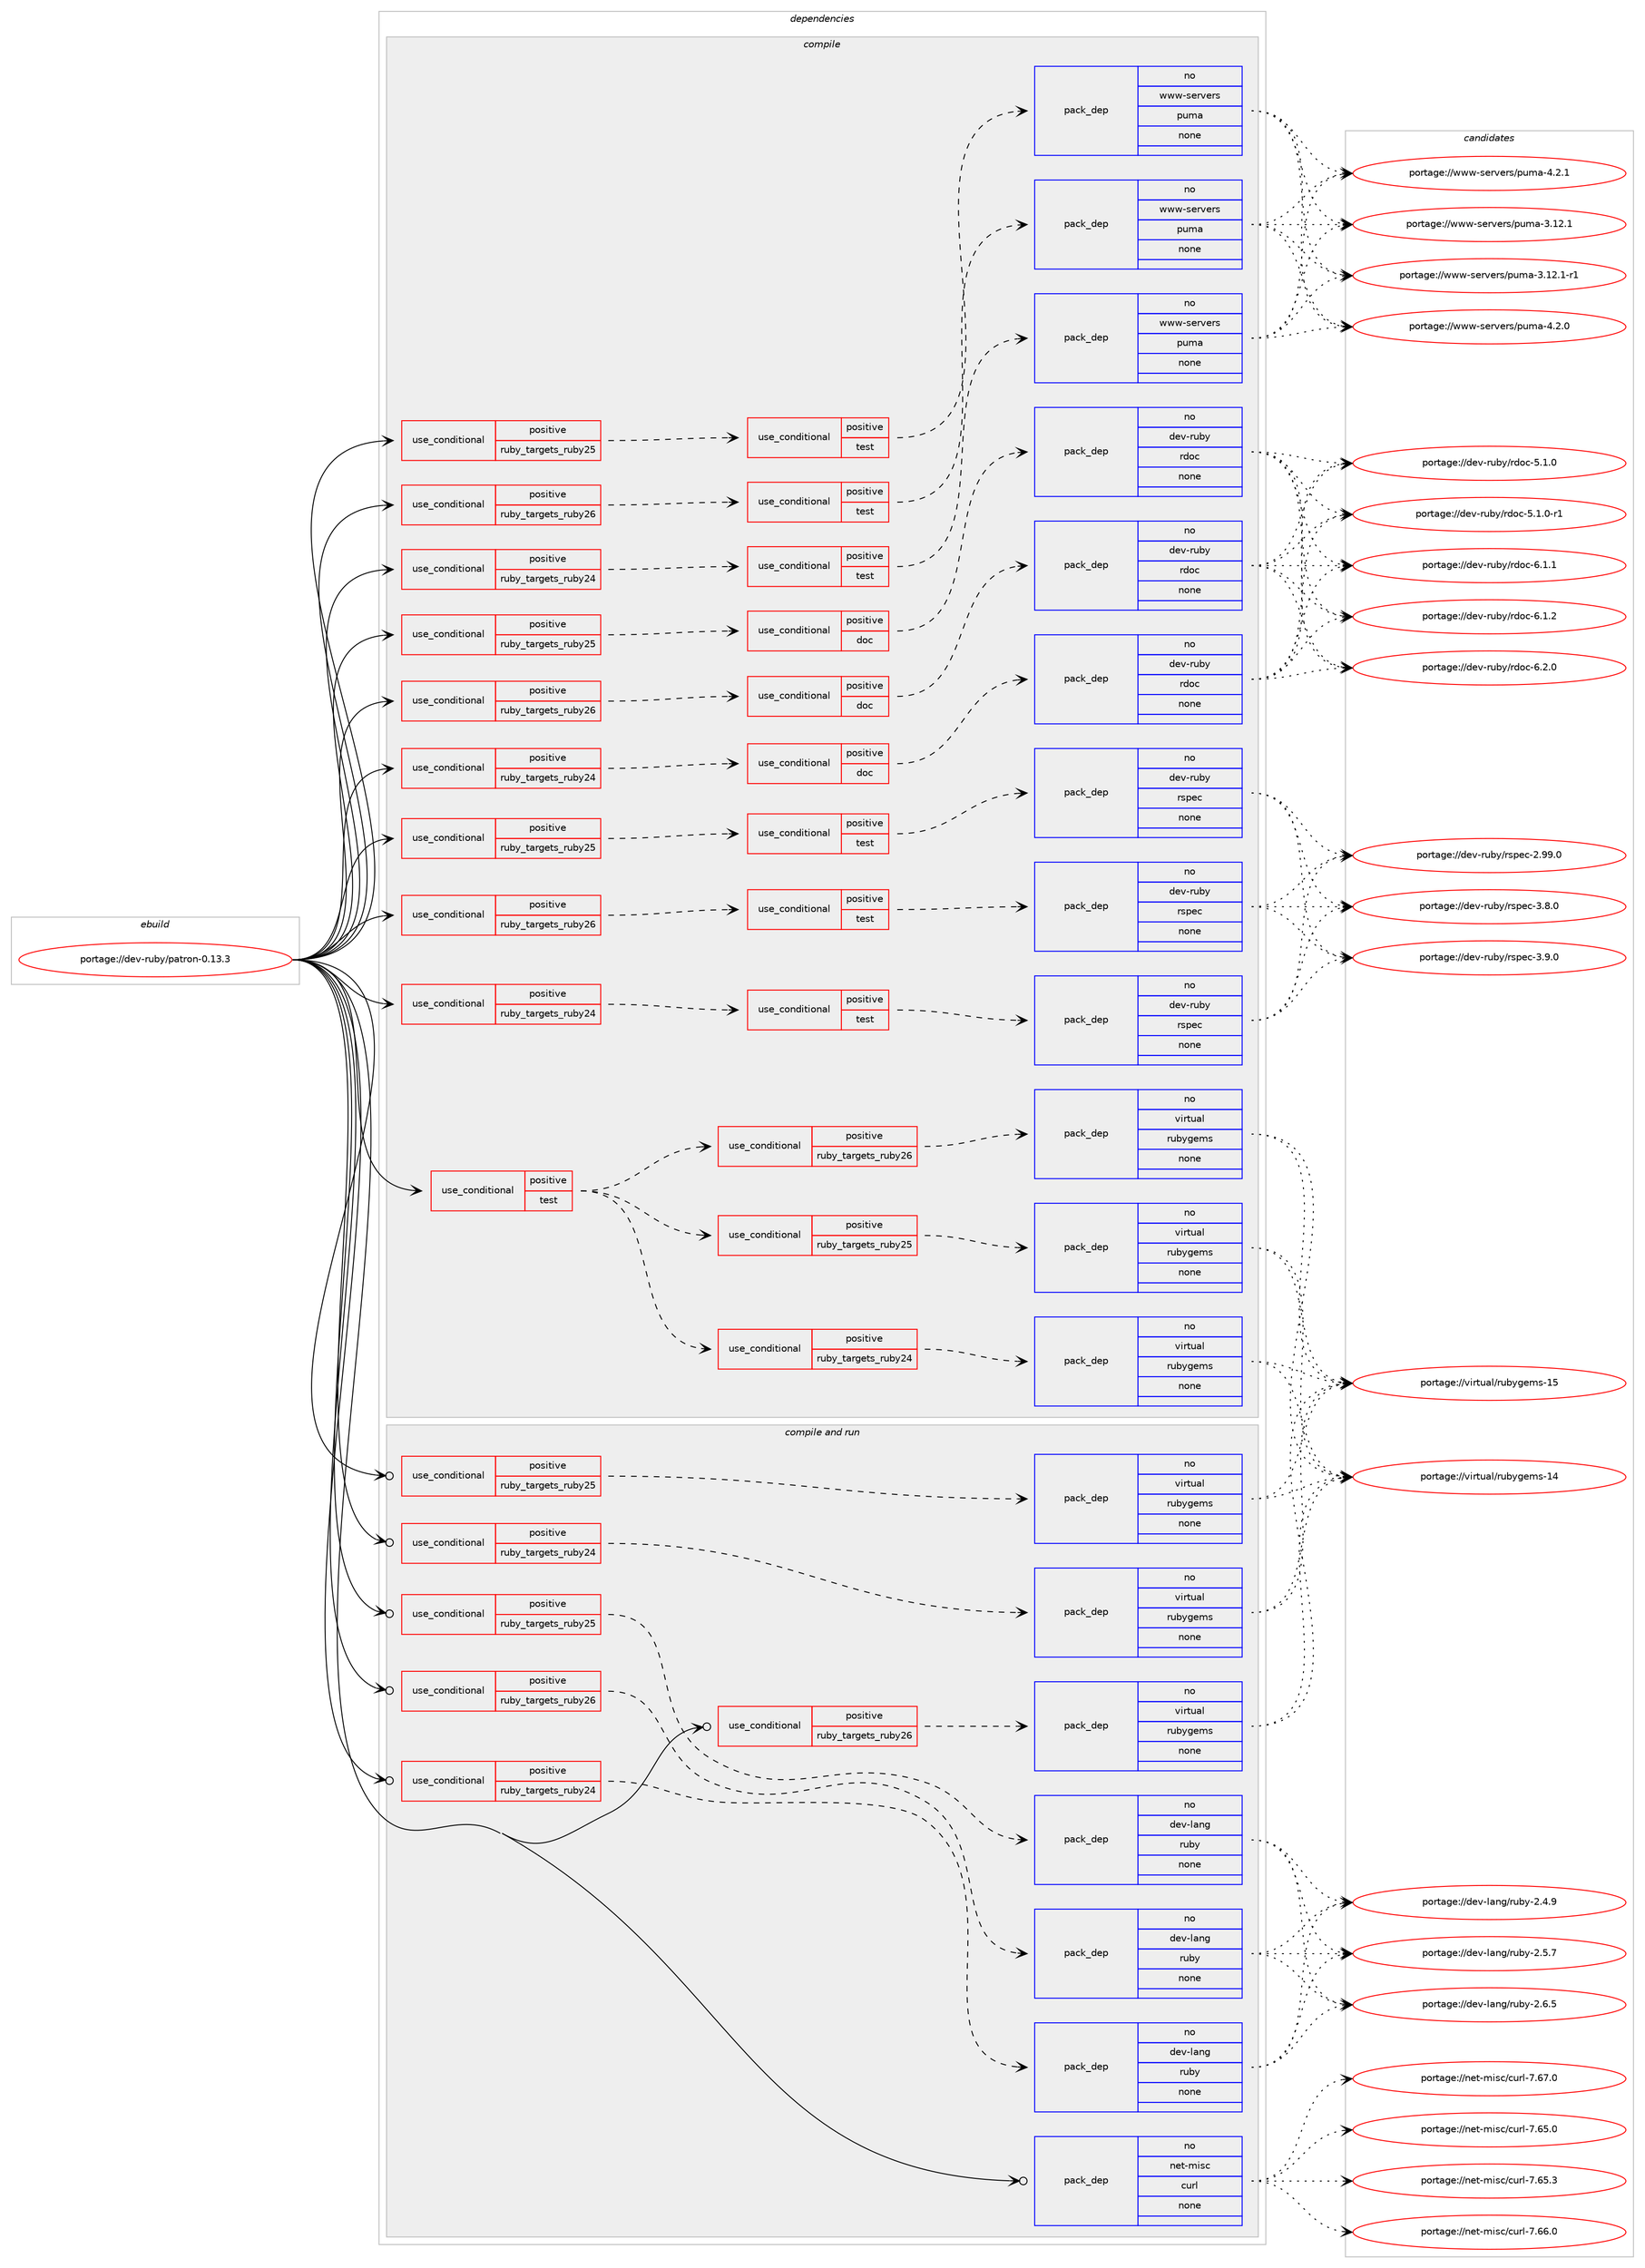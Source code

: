 digraph prolog {

# *************
# Graph options
# *************

newrank=true;
concentrate=true;
compound=true;
graph [rankdir=LR,fontname=Helvetica,fontsize=10,ranksep=1.5];#, ranksep=2.5, nodesep=0.2];
edge  [arrowhead=vee];
node  [fontname=Helvetica,fontsize=10];

# **********
# The ebuild
# **********

subgraph cluster_leftcol {
color=gray;
rank=same;
label=<<i>ebuild</i>>;
id [label="portage://dev-ruby/patron-0.13.3", color=red, width=4, href="../dev-ruby/patron-0.13.3.svg"];
}

# ****************
# The dependencies
# ****************

subgraph cluster_midcol {
color=gray;
label=<<i>dependencies</i>>;
subgraph cluster_compile {
fillcolor="#eeeeee";
style=filled;
label=<<i>compile</i>>;
subgraph cond58746 {
dependency233563 [label=<<TABLE BORDER="0" CELLBORDER="1" CELLSPACING="0" CELLPADDING="4"><TR><TD ROWSPAN="3" CELLPADDING="10">use_conditional</TD></TR><TR><TD>positive</TD></TR><TR><TD>ruby_targets_ruby24</TD></TR></TABLE>>, shape=none, color=red];
subgraph cond58747 {
dependency233564 [label=<<TABLE BORDER="0" CELLBORDER="1" CELLSPACING="0" CELLPADDING="4"><TR><TD ROWSPAN="3" CELLPADDING="10">use_conditional</TD></TR><TR><TD>positive</TD></TR><TR><TD>doc</TD></TR></TABLE>>, shape=none, color=red];
subgraph pack171272 {
dependency233565 [label=<<TABLE BORDER="0" CELLBORDER="1" CELLSPACING="0" CELLPADDING="4" WIDTH="220"><TR><TD ROWSPAN="6" CELLPADDING="30">pack_dep</TD></TR><TR><TD WIDTH="110">no</TD></TR><TR><TD>dev-ruby</TD></TR><TR><TD>rdoc</TD></TR><TR><TD>none</TD></TR><TR><TD></TD></TR></TABLE>>, shape=none, color=blue];
}
dependency233564:e -> dependency233565:w [weight=20,style="dashed",arrowhead="vee"];
}
dependency233563:e -> dependency233564:w [weight=20,style="dashed",arrowhead="vee"];
}
id:e -> dependency233563:w [weight=20,style="solid",arrowhead="vee"];
subgraph cond58748 {
dependency233566 [label=<<TABLE BORDER="0" CELLBORDER="1" CELLSPACING="0" CELLPADDING="4"><TR><TD ROWSPAN="3" CELLPADDING="10">use_conditional</TD></TR><TR><TD>positive</TD></TR><TR><TD>ruby_targets_ruby24</TD></TR></TABLE>>, shape=none, color=red];
subgraph cond58749 {
dependency233567 [label=<<TABLE BORDER="0" CELLBORDER="1" CELLSPACING="0" CELLPADDING="4"><TR><TD ROWSPAN="3" CELLPADDING="10">use_conditional</TD></TR><TR><TD>positive</TD></TR><TR><TD>test</TD></TR></TABLE>>, shape=none, color=red];
subgraph pack171273 {
dependency233568 [label=<<TABLE BORDER="0" CELLBORDER="1" CELLSPACING="0" CELLPADDING="4" WIDTH="220"><TR><TD ROWSPAN="6" CELLPADDING="30">pack_dep</TD></TR><TR><TD WIDTH="110">no</TD></TR><TR><TD>dev-ruby</TD></TR><TR><TD>rspec</TD></TR><TR><TD>none</TD></TR><TR><TD></TD></TR></TABLE>>, shape=none, color=blue];
}
dependency233567:e -> dependency233568:w [weight=20,style="dashed",arrowhead="vee"];
}
dependency233566:e -> dependency233567:w [weight=20,style="dashed",arrowhead="vee"];
}
id:e -> dependency233566:w [weight=20,style="solid",arrowhead="vee"];
subgraph cond58750 {
dependency233569 [label=<<TABLE BORDER="0" CELLBORDER="1" CELLSPACING="0" CELLPADDING="4"><TR><TD ROWSPAN="3" CELLPADDING="10">use_conditional</TD></TR><TR><TD>positive</TD></TR><TR><TD>ruby_targets_ruby24</TD></TR></TABLE>>, shape=none, color=red];
subgraph cond58751 {
dependency233570 [label=<<TABLE BORDER="0" CELLBORDER="1" CELLSPACING="0" CELLPADDING="4"><TR><TD ROWSPAN="3" CELLPADDING="10">use_conditional</TD></TR><TR><TD>positive</TD></TR><TR><TD>test</TD></TR></TABLE>>, shape=none, color=red];
subgraph pack171274 {
dependency233571 [label=<<TABLE BORDER="0" CELLBORDER="1" CELLSPACING="0" CELLPADDING="4" WIDTH="220"><TR><TD ROWSPAN="6" CELLPADDING="30">pack_dep</TD></TR><TR><TD WIDTH="110">no</TD></TR><TR><TD>www-servers</TD></TR><TR><TD>puma</TD></TR><TR><TD>none</TD></TR><TR><TD></TD></TR></TABLE>>, shape=none, color=blue];
}
dependency233570:e -> dependency233571:w [weight=20,style="dashed",arrowhead="vee"];
}
dependency233569:e -> dependency233570:w [weight=20,style="dashed",arrowhead="vee"];
}
id:e -> dependency233569:w [weight=20,style="solid",arrowhead="vee"];
subgraph cond58752 {
dependency233572 [label=<<TABLE BORDER="0" CELLBORDER="1" CELLSPACING="0" CELLPADDING="4"><TR><TD ROWSPAN="3" CELLPADDING="10">use_conditional</TD></TR><TR><TD>positive</TD></TR><TR><TD>ruby_targets_ruby25</TD></TR></TABLE>>, shape=none, color=red];
subgraph cond58753 {
dependency233573 [label=<<TABLE BORDER="0" CELLBORDER="1" CELLSPACING="0" CELLPADDING="4"><TR><TD ROWSPAN="3" CELLPADDING="10">use_conditional</TD></TR><TR><TD>positive</TD></TR><TR><TD>doc</TD></TR></TABLE>>, shape=none, color=red];
subgraph pack171275 {
dependency233574 [label=<<TABLE BORDER="0" CELLBORDER="1" CELLSPACING="0" CELLPADDING="4" WIDTH="220"><TR><TD ROWSPAN="6" CELLPADDING="30">pack_dep</TD></TR><TR><TD WIDTH="110">no</TD></TR><TR><TD>dev-ruby</TD></TR><TR><TD>rdoc</TD></TR><TR><TD>none</TD></TR><TR><TD></TD></TR></TABLE>>, shape=none, color=blue];
}
dependency233573:e -> dependency233574:w [weight=20,style="dashed",arrowhead="vee"];
}
dependency233572:e -> dependency233573:w [weight=20,style="dashed",arrowhead="vee"];
}
id:e -> dependency233572:w [weight=20,style="solid",arrowhead="vee"];
subgraph cond58754 {
dependency233575 [label=<<TABLE BORDER="0" CELLBORDER="1" CELLSPACING="0" CELLPADDING="4"><TR><TD ROWSPAN="3" CELLPADDING="10">use_conditional</TD></TR><TR><TD>positive</TD></TR><TR><TD>ruby_targets_ruby25</TD></TR></TABLE>>, shape=none, color=red];
subgraph cond58755 {
dependency233576 [label=<<TABLE BORDER="0" CELLBORDER="1" CELLSPACING="0" CELLPADDING="4"><TR><TD ROWSPAN="3" CELLPADDING="10">use_conditional</TD></TR><TR><TD>positive</TD></TR><TR><TD>test</TD></TR></TABLE>>, shape=none, color=red];
subgraph pack171276 {
dependency233577 [label=<<TABLE BORDER="0" CELLBORDER="1" CELLSPACING="0" CELLPADDING="4" WIDTH="220"><TR><TD ROWSPAN="6" CELLPADDING="30">pack_dep</TD></TR><TR><TD WIDTH="110">no</TD></TR><TR><TD>dev-ruby</TD></TR><TR><TD>rspec</TD></TR><TR><TD>none</TD></TR><TR><TD></TD></TR></TABLE>>, shape=none, color=blue];
}
dependency233576:e -> dependency233577:w [weight=20,style="dashed",arrowhead="vee"];
}
dependency233575:e -> dependency233576:w [weight=20,style="dashed",arrowhead="vee"];
}
id:e -> dependency233575:w [weight=20,style="solid",arrowhead="vee"];
subgraph cond58756 {
dependency233578 [label=<<TABLE BORDER="0" CELLBORDER="1" CELLSPACING="0" CELLPADDING="4"><TR><TD ROWSPAN="3" CELLPADDING="10">use_conditional</TD></TR><TR><TD>positive</TD></TR><TR><TD>ruby_targets_ruby25</TD></TR></TABLE>>, shape=none, color=red];
subgraph cond58757 {
dependency233579 [label=<<TABLE BORDER="0" CELLBORDER="1" CELLSPACING="0" CELLPADDING="4"><TR><TD ROWSPAN="3" CELLPADDING="10">use_conditional</TD></TR><TR><TD>positive</TD></TR><TR><TD>test</TD></TR></TABLE>>, shape=none, color=red];
subgraph pack171277 {
dependency233580 [label=<<TABLE BORDER="0" CELLBORDER="1" CELLSPACING="0" CELLPADDING="4" WIDTH="220"><TR><TD ROWSPAN="6" CELLPADDING="30">pack_dep</TD></TR><TR><TD WIDTH="110">no</TD></TR><TR><TD>www-servers</TD></TR><TR><TD>puma</TD></TR><TR><TD>none</TD></TR><TR><TD></TD></TR></TABLE>>, shape=none, color=blue];
}
dependency233579:e -> dependency233580:w [weight=20,style="dashed",arrowhead="vee"];
}
dependency233578:e -> dependency233579:w [weight=20,style="dashed",arrowhead="vee"];
}
id:e -> dependency233578:w [weight=20,style="solid",arrowhead="vee"];
subgraph cond58758 {
dependency233581 [label=<<TABLE BORDER="0" CELLBORDER="1" CELLSPACING="0" CELLPADDING="4"><TR><TD ROWSPAN="3" CELLPADDING="10">use_conditional</TD></TR><TR><TD>positive</TD></TR><TR><TD>ruby_targets_ruby26</TD></TR></TABLE>>, shape=none, color=red];
subgraph cond58759 {
dependency233582 [label=<<TABLE BORDER="0" CELLBORDER="1" CELLSPACING="0" CELLPADDING="4"><TR><TD ROWSPAN="3" CELLPADDING="10">use_conditional</TD></TR><TR><TD>positive</TD></TR><TR><TD>doc</TD></TR></TABLE>>, shape=none, color=red];
subgraph pack171278 {
dependency233583 [label=<<TABLE BORDER="0" CELLBORDER="1" CELLSPACING="0" CELLPADDING="4" WIDTH="220"><TR><TD ROWSPAN="6" CELLPADDING="30">pack_dep</TD></TR><TR><TD WIDTH="110">no</TD></TR><TR><TD>dev-ruby</TD></TR><TR><TD>rdoc</TD></TR><TR><TD>none</TD></TR><TR><TD></TD></TR></TABLE>>, shape=none, color=blue];
}
dependency233582:e -> dependency233583:w [weight=20,style="dashed",arrowhead="vee"];
}
dependency233581:e -> dependency233582:w [weight=20,style="dashed",arrowhead="vee"];
}
id:e -> dependency233581:w [weight=20,style="solid",arrowhead="vee"];
subgraph cond58760 {
dependency233584 [label=<<TABLE BORDER="0" CELLBORDER="1" CELLSPACING="0" CELLPADDING="4"><TR><TD ROWSPAN="3" CELLPADDING="10">use_conditional</TD></TR><TR><TD>positive</TD></TR><TR><TD>ruby_targets_ruby26</TD></TR></TABLE>>, shape=none, color=red];
subgraph cond58761 {
dependency233585 [label=<<TABLE BORDER="0" CELLBORDER="1" CELLSPACING="0" CELLPADDING="4"><TR><TD ROWSPAN="3" CELLPADDING="10">use_conditional</TD></TR><TR><TD>positive</TD></TR><TR><TD>test</TD></TR></TABLE>>, shape=none, color=red];
subgraph pack171279 {
dependency233586 [label=<<TABLE BORDER="0" CELLBORDER="1" CELLSPACING="0" CELLPADDING="4" WIDTH="220"><TR><TD ROWSPAN="6" CELLPADDING="30">pack_dep</TD></TR><TR><TD WIDTH="110">no</TD></TR><TR><TD>dev-ruby</TD></TR><TR><TD>rspec</TD></TR><TR><TD>none</TD></TR><TR><TD></TD></TR></TABLE>>, shape=none, color=blue];
}
dependency233585:e -> dependency233586:w [weight=20,style="dashed",arrowhead="vee"];
}
dependency233584:e -> dependency233585:w [weight=20,style="dashed",arrowhead="vee"];
}
id:e -> dependency233584:w [weight=20,style="solid",arrowhead="vee"];
subgraph cond58762 {
dependency233587 [label=<<TABLE BORDER="0" CELLBORDER="1" CELLSPACING="0" CELLPADDING="4"><TR><TD ROWSPAN="3" CELLPADDING="10">use_conditional</TD></TR><TR><TD>positive</TD></TR><TR><TD>ruby_targets_ruby26</TD></TR></TABLE>>, shape=none, color=red];
subgraph cond58763 {
dependency233588 [label=<<TABLE BORDER="0" CELLBORDER="1" CELLSPACING="0" CELLPADDING="4"><TR><TD ROWSPAN="3" CELLPADDING="10">use_conditional</TD></TR><TR><TD>positive</TD></TR><TR><TD>test</TD></TR></TABLE>>, shape=none, color=red];
subgraph pack171280 {
dependency233589 [label=<<TABLE BORDER="0" CELLBORDER="1" CELLSPACING="0" CELLPADDING="4" WIDTH="220"><TR><TD ROWSPAN="6" CELLPADDING="30">pack_dep</TD></TR><TR><TD WIDTH="110">no</TD></TR><TR><TD>www-servers</TD></TR><TR><TD>puma</TD></TR><TR><TD>none</TD></TR><TR><TD></TD></TR></TABLE>>, shape=none, color=blue];
}
dependency233588:e -> dependency233589:w [weight=20,style="dashed",arrowhead="vee"];
}
dependency233587:e -> dependency233588:w [weight=20,style="dashed",arrowhead="vee"];
}
id:e -> dependency233587:w [weight=20,style="solid",arrowhead="vee"];
subgraph cond58764 {
dependency233590 [label=<<TABLE BORDER="0" CELLBORDER="1" CELLSPACING="0" CELLPADDING="4"><TR><TD ROWSPAN="3" CELLPADDING="10">use_conditional</TD></TR><TR><TD>positive</TD></TR><TR><TD>test</TD></TR></TABLE>>, shape=none, color=red];
subgraph cond58765 {
dependency233591 [label=<<TABLE BORDER="0" CELLBORDER="1" CELLSPACING="0" CELLPADDING="4"><TR><TD ROWSPAN="3" CELLPADDING="10">use_conditional</TD></TR><TR><TD>positive</TD></TR><TR><TD>ruby_targets_ruby24</TD></TR></TABLE>>, shape=none, color=red];
subgraph pack171281 {
dependency233592 [label=<<TABLE BORDER="0" CELLBORDER="1" CELLSPACING="0" CELLPADDING="4" WIDTH="220"><TR><TD ROWSPAN="6" CELLPADDING="30">pack_dep</TD></TR><TR><TD WIDTH="110">no</TD></TR><TR><TD>virtual</TD></TR><TR><TD>rubygems</TD></TR><TR><TD>none</TD></TR><TR><TD></TD></TR></TABLE>>, shape=none, color=blue];
}
dependency233591:e -> dependency233592:w [weight=20,style="dashed",arrowhead="vee"];
}
dependency233590:e -> dependency233591:w [weight=20,style="dashed",arrowhead="vee"];
subgraph cond58766 {
dependency233593 [label=<<TABLE BORDER="0" CELLBORDER="1" CELLSPACING="0" CELLPADDING="4"><TR><TD ROWSPAN="3" CELLPADDING="10">use_conditional</TD></TR><TR><TD>positive</TD></TR><TR><TD>ruby_targets_ruby25</TD></TR></TABLE>>, shape=none, color=red];
subgraph pack171282 {
dependency233594 [label=<<TABLE BORDER="0" CELLBORDER="1" CELLSPACING="0" CELLPADDING="4" WIDTH="220"><TR><TD ROWSPAN="6" CELLPADDING="30">pack_dep</TD></TR><TR><TD WIDTH="110">no</TD></TR><TR><TD>virtual</TD></TR><TR><TD>rubygems</TD></TR><TR><TD>none</TD></TR><TR><TD></TD></TR></TABLE>>, shape=none, color=blue];
}
dependency233593:e -> dependency233594:w [weight=20,style="dashed",arrowhead="vee"];
}
dependency233590:e -> dependency233593:w [weight=20,style="dashed",arrowhead="vee"];
subgraph cond58767 {
dependency233595 [label=<<TABLE BORDER="0" CELLBORDER="1" CELLSPACING="0" CELLPADDING="4"><TR><TD ROWSPAN="3" CELLPADDING="10">use_conditional</TD></TR><TR><TD>positive</TD></TR><TR><TD>ruby_targets_ruby26</TD></TR></TABLE>>, shape=none, color=red];
subgraph pack171283 {
dependency233596 [label=<<TABLE BORDER="0" CELLBORDER="1" CELLSPACING="0" CELLPADDING="4" WIDTH="220"><TR><TD ROWSPAN="6" CELLPADDING="30">pack_dep</TD></TR><TR><TD WIDTH="110">no</TD></TR><TR><TD>virtual</TD></TR><TR><TD>rubygems</TD></TR><TR><TD>none</TD></TR><TR><TD></TD></TR></TABLE>>, shape=none, color=blue];
}
dependency233595:e -> dependency233596:w [weight=20,style="dashed",arrowhead="vee"];
}
dependency233590:e -> dependency233595:w [weight=20,style="dashed",arrowhead="vee"];
}
id:e -> dependency233590:w [weight=20,style="solid",arrowhead="vee"];
}
subgraph cluster_compileandrun {
fillcolor="#eeeeee";
style=filled;
label=<<i>compile and run</i>>;
subgraph cond58768 {
dependency233597 [label=<<TABLE BORDER="0" CELLBORDER="1" CELLSPACING="0" CELLPADDING="4"><TR><TD ROWSPAN="3" CELLPADDING="10">use_conditional</TD></TR><TR><TD>positive</TD></TR><TR><TD>ruby_targets_ruby24</TD></TR></TABLE>>, shape=none, color=red];
subgraph pack171284 {
dependency233598 [label=<<TABLE BORDER="0" CELLBORDER="1" CELLSPACING="0" CELLPADDING="4" WIDTH="220"><TR><TD ROWSPAN="6" CELLPADDING="30">pack_dep</TD></TR><TR><TD WIDTH="110">no</TD></TR><TR><TD>dev-lang</TD></TR><TR><TD>ruby</TD></TR><TR><TD>none</TD></TR><TR><TD></TD></TR></TABLE>>, shape=none, color=blue];
}
dependency233597:e -> dependency233598:w [weight=20,style="dashed",arrowhead="vee"];
}
id:e -> dependency233597:w [weight=20,style="solid",arrowhead="odotvee"];
subgraph cond58769 {
dependency233599 [label=<<TABLE BORDER="0" CELLBORDER="1" CELLSPACING="0" CELLPADDING="4"><TR><TD ROWSPAN="3" CELLPADDING="10">use_conditional</TD></TR><TR><TD>positive</TD></TR><TR><TD>ruby_targets_ruby24</TD></TR></TABLE>>, shape=none, color=red];
subgraph pack171285 {
dependency233600 [label=<<TABLE BORDER="0" CELLBORDER="1" CELLSPACING="0" CELLPADDING="4" WIDTH="220"><TR><TD ROWSPAN="6" CELLPADDING="30">pack_dep</TD></TR><TR><TD WIDTH="110">no</TD></TR><TR><TD>virtual</TD></TR><TR><TD>rubygems</TD></TR><TR><TD>none</TD></TR><TR><TD></TD></TR></TABLE>>, shape=none, color=blue];
}
dependency233599:e -> dependency233600:w [weight=20,style="dashed",arrowhead="vee"];
}
id:e -> dependency233599:w [weight=20,style="solid",arrowhead="odotvee"];
subgraph cond58770 {
dependency233601 [label=<<TABLE BORDER="0" CELLBORDER="1" CELLSPACING="0" CELLPADDING="4"><TR><TD ROWSPAN="3" CELLPADDING="10">use_conditional</TD></TR><TR><TD>positive</TD></TR><TR><TD>ruby_targets_ruby25</TD></TR></TABLE>>, shape=none, color=red];
subgraph pack171286 {
dependency233602 [label=<<TABLE BORDER="0" CELLBORDER="1" CELLSPACING="0" CELLPADDING="4" WIDTH="220"><TR><TD ROWSPAN="6" CELLPADDING="30">pack_dep</TD></TR><TR><TD WIDTH="110">no</TD></TR><TR><TD>dev-lang</TD></TR><TR><TD>ruby</TD></TR><TR><TD>none</TD></TR><TR><TD></TD></TR></TABLE>>, shape=none, color=blue];
}
dependency233601:e -> dependency233602:w [weight=20,style="dashed",arrowhead="vee"];
}
id:e -> dependency233601:w [weight=20,style="solid",arrowhead="odotvee"];
subgraph cond58771 {
dependency233603 [label=<<TABLE BORDER="0" CELLBORDER="1" CELLSPACING="0" CELLPADDING="4"><TR><TD ROWSPAN="3" CELLPADDING="10">use_conditional</TD></TR><TR><TD>positive</TD></TR><TR><TD>ruby_targets_ruby25</TD></TR></TABLE>>, shape=none, color=red];
subgraph pack171287 {
dependency233604 [label=<<TABLE BORDER="0" CELLBORDER="1" CELLSPACING="0" CELLPADDING="4" WIDTH="220"><TR><TD ROWSPAN="6" CELLPADDING="30">pack_dep</TD></TR><TR><TD WIDTH="110">no</TD></TR><TR><TD>virtual</TD></TR><TR><TD>rubygems</TD></TR><TR><TD>none</TD></TR><TR><TD></TD></TR></TABLE>>, shape=none, color=blue];
}
dependency233603:e -> dependency233604:w [weight=20,style="dashed",arrowhead="vee"];
}
id:e -> dependency233603:w [weight=20,style="solid",arrowhead="odotvee"];
subgraph cond58772 {
dependency233605 [label=<<TABLE BORDER="0" CELLBORDER="1" CELLSPACING="0" CELLPADDING="4"><TR><TD ROWSPAN="3" CELLPADDING="10">use_conditional</TD></TR><TR><TD>positive</TD></TR><TR><TD>ruby_targets_ruby26</TD></TR></TABLE>>, shape=none, color=red];
subgraph pack171288 {
dependency233606 [label=<<TABLE BORDER="0" CELLBORDER="1" CELLSPACING="0" CELLPADDING="4" WIDTH="220"><TR><TD ROWSPAN="6" CELLPADDING="30">pack_dep</TD></TR><TR><TD WIDTH="110">no</TD></TR><TR><TD>dev-lang</TD></TR><TR><TD>ruby</TD></TR><TR><TD>none</TD></TR><TR><TD></TD></TR></TABLE>>, shape=none, color=blue];
}
dependency233605:e -> dependency233606:w [weight=20,style="dashed",arrowhead="vee"];
}
id:e -> dependency233605:w [weight=20,style="solid",arrowhead="odotvee"];
subgraph cond58773 {
dependency233607 [label=<<TABLE BORDER="0" CELLBORDER="1" CELLSPACING="0" CELLPADDING="4"><TR><TD ROWSPAN="3" CELLPADDING="10">use_conditional</TD></TR><TR><TD>positive</TD></TR><TR><TD>ruby_targets_ruby26</TD></TR></TABLE>>, shape=none, color=red];
subgraph pack171289 {
dependency233608 [label=<<TABLE BORDER="0" CELLBORDER="1" CELLSPACING="0" CELLPADDING="4" WIDTH="220"><TR><TD ROWSPAN="6" CELLPADDING="30">pack_dep</TD></TR><TR><TD WIDTH="110">no</TD></TR><TR><TD>virtual</TD></TR><TR><TD>rubygems</TD></TR><TR><TD>none</TD></TR><TR><TD></TD></TR></TABLE>>, shape=none, color=blue];
}
dependency233607:e -> dependency233608:w [weight=20,style="dashed",arrowhead="vee"];
}
id:e -> dependency233607:w [weight=20,style="solid",arrowhead="odotvee"];
subgraph pack171290 {
dependency233609 [label=<<TABLE BORDER="0" CELLBORDER="1" CELLSPACING="0" CELLPADDING="4" WIDTH="220"><TR><TD ROWSPAN="6" CELLPADDING="30">pack_dep</TD></TR><TR><TD WIDTH="110">no</TD></TR><TR><TD>net-misc</TD></TR><TR><TD>curl</TD></TR><TR><TD>none</TD></TR><TR><TD></TD></TR></TABLE>>, shape=none, color=blue];
}
id:e -> dependency233609:w [weight=20,style="solid",arrowhead="odotvee"];
}
subgraph cluster_run {
fillcolor="#eeeeee";
style=filled;
label=<<i>run</i>>;
}
}

# **************
# The candidates
# **************

subgraph cluster_choices {
rank=same;
color=gray;
label=<<i>candidates</i>>;

subgraph choice171272 {
color=black;
nodesep=1;
choiceportage10010111845114117981214711410011199455346494648 [label="portage://dev-ruby/rdoc-5.1.0", color=red, width=4,href="../dev-ruby/rdoc-5.1.0.svg"];
choiceportage100101118451141179812147114100111994553464946484511449 [label="portage://dev-ruby/rdoc-5.1.0-r1", color=red, width=4,href="../dev-ruby/rdoc-5.1.0-r1.svg"];
choiceportage10010111845114117981214711410011199455446494649 [label="portage://dev-ruby/rdoc-6.1.1", color=red, width=4,href="../dev-ruby/rdoc-6.1.1.svg"];
choiceportage10010111845114117981214711410011199455446494650 [label="portage://dev-ruby/rdoc-6.1.2", color=red, width=4,href="../dev-ruby/rdoc-6.1.2.svg"];
choiceportage10010111845114117981214711410011199455446504648 [label="portage://dev-ruby/rdoc-6.2.0", color=red, width=4,href="../dev-ruby/rdoc-6.2.0.svg"];
dependency233565:e -> choiceportage10010111845114117981214711410011199455346494648:w [style=dotted,weight="100"];
dependency233565:e -> choiceportage100101118451141179812147114100111994553464946484511449:w [style=dotted,weight="100"];
dependency233565:e -> choiceportage10010111845114117981214711410011199455446494649:w [style=dotted,weight="100"];
dependency233565:e -> choiceportage10010111845114117981214711410011199455446494650:w [style=dotted,weight="100"];
dependency233565:e -> choiceportage10010111845114117981214711410011199455446504648:w [style=dotted,weight="100"];
}
subgraph choice171273 {
color=black;
nodesep=1;
choiceportage1001011184511411798121471141151121019945504657574648 [label="portage://dev-ruby/rspec-2.99.0", color=red, width=4,href="../dev-ruby/rspec-2.99.0.svg"];
choiceportage10010111845114117981214711411511210199455146564648 [label="portage://dev-ruby/rspec-3.8.0", color=red, width=4,href="../dev-ruby/rspec-3.8.0.svg"];
choiceportage10010111845114117981214711411511210199455146574648 [label="portage://dev-ruby/rspec-3.9.0", color=red, width=4,href="../dev-ruby/rspec-3.9.0.svg"];
dependency233568:e -> choiceportage1001011184511411798121471141151121019945504657574648:w [style=dotted,weight="100"];
dependency233568:e -> choiceportage10010111845114117981214711411511210199455146564648:w [style=dotted,weight="100"];
dependency233568:e -> choiceportage10010111845114117981214711411511210199455146574648:w [style=dotted,weight="100"];
}
subgraph choice171274 {
color=black;
nodesep=1;
choiceportage11911911945115101114118101114115471121171099745514649504649 [label="portage://www-servers/puma-3.12.1", color=red, width=4,href="../www-servers/puma-3.12.1.svg"];
choiceportage119119119451151011141181011141154711211710997455146495046494511449 [label="portage://www-servers/puma-3.12.1-r1", color=red, width=4,href="../www-servers/puma-3.12.1-r1.svg"];
choiceportage119119119451151011141181011141154711211710997455246504648 [label="portage://www-servers/puma-4.2.0", color=red, width=4,href="../www-servers/puma-4.2.0.svg"];
choiceportage119119119451151011141181011141154711211710997455246504649 [label="portage://www-servers/puma-4.2.1", color=red, width=4,href="../www-servers/puma-4.2.1.svg"];
dependency233571:e -> choiceportage11911911945115101114118101114115471121171099745514649504649:w [style=dotted,weight="100"];
dependency233571:e -> choiceportage119119119451151011141181011141154711211710997455146495046494511449:w [style=dotted,weight="100"];
dependency233571:e -> choiceportage119119119451151011141181011141154711211710997455246504648:w [style=dotted,weight="100"];
dependency233571:e -> choiceportage119119119451151011141181011141154711211710997455246504649:w [style=dotted,weight="100"];
}
subgraph choice171275 {
color=black;
nodesep=1;
choiceportage10010111845114117981214711410011199455346494648 [label="portage://dev-ruby/rdoc-5.1.0", color=red, width=4,href="../dev-ruby/rdoc-5.1.0.svg"];
choiceportage100101118451141179812147114100111994553464946484511449 [label="portage://dev-ruby/rdoc-5.1.0-r1", color=red, width=4,href="../dev-ruby/rdoc-5.1.0-r1.svg"];
choiceportage10010111845114117981214711410011199455446494649 [label="portage://dev-ruby/rdoc-6.1.1", color=red, width=4,href="../dev-ruby/rdoc-6.1.1.svg"];
choiceportage10010111845114117981214711410011199455446494650 [label="portage://dev-ruby/rdoc-6.1.2", color=red, width=4,href="../dev-ruby/rdoc-6.1.2.svg"];
choiceportage10010111845114117981214711410011199455446504648 [label="portage://dev-ruby/rdoc-6.2.0", color=red, width=4,href="../dev-ruby/rdoc-6.2.0.svg"];
dependency233574:e -> choiceportage10010111845114117981214711410011199455346494648:w [style=dotted,weight="100"];
dependency233574:e -> choiceportage100101118451141179812147114100111994553464946484511449:w [style=dotted,weight="100"];
dependency233574:e -> choiceportage10010111845114117981214711410011199455446494649:w [style=dotted,weight="100"];
dependency233574:e -> choiceportage10010111845114117981214711410011199455446494650:w [style=dotted,weight="100"];
dependency233574:e -> choiceportage10010111845114117981214711410011199455446504648:w [style=dotted,weight="100"];
}
subgraph choice171276 {
color=black;
nodesep=1;
choiceportage1001011184511411798121471141151121019945504657574648 [label="portage://dev-ruby/rspec-2.99.0", color=red, width=4,href="../dev-ruby/rspec-2.99.0.svg"];
choiceportage10010111845114117981214711411511210199455146564648 [label="portage://dev-ruby/rspec-3.8.0", color=red, width=4,href="../dev-ruby/rspec-3.8.0.svg"];
choiceportage10010111845114117981214711411511210199455146574648 [label="portage://dev-ruby/rspec-3.9.0", color=red, width=4,href="../dev-ruby/rspec-3.9.0.svg"];
dependency233577:e -> choiceportage1001011184511411798121471141151121019945504657574648:w [style=dotted,weight="100"];
dependency233577:e -> choiceportage10010111845114117981214711411511210199455146564648:w [style=dotted,weight="100"];
dependency233577:e -> choiceportage10010111845114117981214711411511210199455146574648:w [style=dotted,weight="100"];
}
subgraph choice171277 {
color=black;
nodesep=1;
choiceportage11911911945115101114118101114115471121171099745514649504649 [label="portage://www-servers/puma-3.12.1", color=red, width=4,href="../www-servers/puma-3.12.1.svg"];
choiceportage119119119451151011141181011141154711211710997455146495046494511449 [label="portage://www-servers/puma-3.12.1-r1", color=red, width=4,href="../www-servers/puma-3.12.1-r1.svg"];
choiceportage119119119451151011141181011141154711211710997455246504648 [label="portage://www-servers/puma-4.2.0", color=red, width=4,href="../www-servers/puma-4.2.0.svg"];
choiceportage119119119451151011141181011141154711211710997455246504649 [label="portage://www-servers/puma-4.2.1", color=red, width=4,href="../www-servers/puma-4.2.1.svg"];
dependency233580:e -> choiceportage11911911945115101114118101114115471121171099745514649504649:w [style=dotted,weight="100"];
dependency233580:e -> choiceportage119119119451151011141181011141154711211710997455146495046494511449:w [style=dotted,weight="100"];
dependency233580:e -> choiceportage119119119451151011141181011141154711211710997455246504648:w [style=dotted,weight="100"];
dependency233580:e -> choiceportage119119119451151011141181011141154711211710997455246504649:w [style=dotted,weight="100"];
}
subgraph choice171278 {
color=black;
nodesep=1;
choiceportage10010111845114117981214711410011199455346494648 [label="portage://dev-ruby/rdoc-5.1.0", color=red, width=4,href="../dev-ruby/rdoc-5.1.0.svg"];
choiceportage100101118451141179812147114100111994553464946484511449 [label="portage://dev-ruby/rdoc-5.1.0-r1", color=red, width=4,href="../dev-ruby/rdoc-5.1.0-r1.svg"];
choiceportage10010111845114117981214711410011199455446494649 [label="portage://dev-ruby/rdoc-6.1.1", color=red, width=4,href="../dev-ruby/rdoc-6.1.1.svg"];
choiceportage10010111845114117981214711410011199455446494650 [label="portage://dev-ruby/rdoc-6.1.2", color=red, width=4,href="../dev-ruby/rdoc-6.1.2.svg"];
choiceportage10010111845114117981214711410011199455446504648 [label="portage://dev-ruby/rdoc-6.2.0", color=red, width=4,href="../dev-ruby/rdoc-6.2.0.svg"];
dependency233583:e -> choiceportage10010111845114117981214711410011199455346494648:w [style=dotted,weight="100"];
dependency233583:e -> choiceportage100101118451141179812147114100111994553464946484511449:w [style=dotted,weight="100"];
dependency233583:e -> choiceportage10010111845114117981214711410011199455446494649:w [style=dotted,weight="100"];
dependency233583:e -> choiceportage10010111845114117981214711410011199455446494650:w [style=dotted,weight="100"];
dependency233583:e -> choiceportage10010111845114117981214711410011199455446504648:w [style=dotted,weight="100"];
}
subgraph choice171279 {
color=black;
nodesep=1;
choiceportage1001011184511411798121471141151121019945504657574648 [label="portage://dev-ruby/rspec-2.99.0", color=red, width=4,href="../dev-ruby/rspec-2.99.0.svg"];
choiceportage10010111845114117981214711411511210199455146564648 [label="portage://dev-ruby/rspec-3.8.0", color=red, width=4,href="../dev-ruby/rspec-3.8.0.svg"];
choiceportage10010111845114117981214711411511210199455146574648 [label="portage://dev-ruby/rspec-3.9.0", color=red, width=4,href="../dev-ruby/rspec-3.9.0.svg"];
dependency233586:e -> choiceportage1001011184511411798121471141151121019945504657574648:w [style=dotted,weight="100"];
dependency233586:e -> choiceportage10010111845114117981214711411511210199455146564648:w [style=dotted,weight="100"];
dependency233586:e -> choiceportage10010111845114117981214711411511210199455146574648:w [style=dotted,weight="100"];
}
subgraph choice171280 {
color=black;
nodesep=1;
choiceportage11911911945115101114118101114115471121171099745514649504649 [label="portage://www-servers/puma-3.12.1", color=red, width=4,href="../www-servers/puma-3.12.1.svg"];
choiceportage119119119451151011141181011141154711211710997455146495046494511449 [label="portage://www-servers/puma-3.12.1-r1", color=red, width=4,href="../www-servers/puma-3.12.1-r1.svg"];
choiceportage119119119451151011141181011141154711211710997455246504648 [label="portage://www-servers/puma-4.2.0", color=red, width=4,href="../www-servers/puma-4.2.0.svg"];
choiceportage119119119451151011141181011141154711211710997455246504649 [label="portage://www-servers/puma-4.2.1", color=red, width=4,href="../www-servers/puma-4.2.1.svg"];
dependency233589:e -> choiceportage11911911945115101114118101114115471121171099745514649504649:w [style=dotted,weight="100"];
dependency233589:e -> choiceportage119119119451151011141181011141154711211710997455146495046494511449:w [style=dotted,weight="100"];
dependency233589:e -> choiceportage119119119451151011141181011141154711211710997455246504648:w [style=dotted,weight="100"];
dependency233589:e -> choiceportage119119119451151011141181011141154711211710997455246504649:w [style=dotted,weight="100"];
}
subgraph choice171281 {
color=black;
nodesep=1;
choiceportage118105114116117971084711411798121103101109115454952 [label="portage://virtual/rubygems-14", color=red, width=4,href="../virtual/rubygems-14.svg"];
choiceportage118105114116117971084711411798121103101109115454953 [label="portage://virtual/rubygems-15", color=red, width=4,href="../virtual/rubygems-15.svg"];
dependency233592:e -> choiceportage118105114116117971084711411798121103101109115454952:w [style=dotted,weight="100"];
dependency233592:e -> choiceportage118105114116117971084711411798121103101109115454953:w [style=dotted,weight="100"];
}
subgraph choice171282 {
color=black;
nodesep=1;
choiceportage118105114116117971084711411798121103101109115454952 [label="portage://virtual/rubygems-14", color=red, width=4,href="../virtual/rubygems-14.svg"];
choiceportage118105114116117971084711411798121103101109115454953 [label="portage://virtual/rubygems-15", color=red, width=4,href="../virtual/rubygems-15.svg"];
dependency233594:e -> choiceportage118105114116117971084711411798121103101109115454952:w [style=dotted,weight="100"];
dependency233594:e -> choiceportage118105114116117971084711411798121103101109115454953:w [style=dotted,weight="100"];
}
subgraph choice171283 {
color=black;
nodesep=1;
choiceportage118105114116117971084711411798121103101109115454952 [label="portage://virtual/rubygems-14", color=red, width=4,href="../virtual/rubygems-14.svg"];
choiceportage118105114116117971084711411798121103101109115454953 [label="portage://virtual/rubygems-15", color=red, width=4,href="../virtual/rubygems-15.svg"];
dependency233596:e -> choiceportage118105114116117971084711411798121103101109115454952:w [style=dotted,weight="100"];
dependency233596:e -> choiceportage118105114116117971084711411798121103101109115454953:w [style=dotted,weight="100"];
}
subgraph choice171284 {
color=black;
nodesep=1;
choiceportage10010111845108971101034711411798121455046524657 [label="portage://dev-lang/ruby-2.4.9", color=red, width=4,href="../dev-lang/ruby-2.4.9.svg"];
choiceportage10010111845108971101034711411798121455046534655 [label="portage://dev-lang/ruby-2.5.7", color=red, width=4,href="../dev-lang/ruby-2.5.7.svg"];
choiceportage10010111845108971101034711411798121455046544653 [label="portage://dev-lang/ruby-2.6.5", color=red, width=4,href="../dev-lang/ruby-2.6.5.svg"];
dependency233598:e -> choiceportage10010111845108971101034711411798121455046524657:w [style=dotted,weight="100"];
dependency233598:e -> choiceportage10010111845108971101034711411798121455046534655:w [style=dotted,weight="100"];
dependency233598:e -> choiceportage10010111845108971101034711411798121455046544653:w [style=dotted,weight="100"];
}
subgraph choice171285 {
color=black;
nodesep=1;
choiceportage118105114116117971084711411798121103101109115454952 [label="portage://virtual/rubygems-14", color=red, width=4,href="../virtual/rubygems-14.svg"];
choiceportage118105114116117971084711411798121103101109115454953 [label="portage://virtual/rubygems-15", color=red, width=4,href="../virtual/rubygems-15.svg"];
dependency233600:e -> choiceportage118105114116117971084711411798121103101109115454952:w [style=dotted,weight="100"];
dependency233600:e -> choiceportage118105114116117971084711411798121103101109115454953:w [style=dotted,weight="100"];
}
subgraph choice171286 {
color=black;
nodesep=1;
choiceportage10010111845108971101034711411798121455046524657 [label="portage://dev-lang/ruby-2.4.9", color=red, width=4,href="../dev-lang/ruby-2.4.9.svg"];
choiceportage10010111845108971101034711411798121455046534655 [label="portage://dev-lang/ruby-2.5.7", color=red, width=4,href="../dev-lang/ruby-2.5.7.svg"];
choiceportage10010111845108971101034711411798121455046544653 [label="portage://dev-lang/ruby-2.6.5", color=red, width=4,href="../dev-lang/ruby-2.6.5.svg"];
dependency233602:e -> choiceportage10010111845108971101034711411798121455046524657:w [style=dotted,weight="100"];
dependency233602:e -> choiceportage10010111845108971101034711411798121455046534655:w [style=dotted,weight="100"];
dependency233602:e -> choiceportage10010111845108971101034711411798121455046544653:w [style=dotted,weight="100"];
}
subgraph choice171287 {
color=black;
nodesep=1;
choiceportage118105114116117971084711411798121103101109115454952 [label="portage://virtual/rubygems-14", color=red, width=4,href="../virtual/rubygems-14.svg"];
choiceportage118105114116117971084711411798121103101109115454953 [label="portage://virtual/rubygems-15", color=red, width=4,href="../virtual/rubygems-15.svg"];
dependency233604:e -> choiceportage118105114116117971084711411798121103101109115454952:w [style=dotted,weight="100"];
dependency233604:e -> choiceportage118105114116117971084711411798121103101109115454953:w [style=dotted,weight="100"];
}
subgraph choice171288 {
color=black;
nodesep=1;
choiceportage10010111845108971101034711411798121455046524657 [label="portage://dev-lang/ruby-2.4.9", color=red, width=4,href="../dev-lang/ruby-2.4.9.svg"];
choiceportage10010111845108971101034711411798121455046534655 [label="portage://dev-lang/ruby-2.5.7", color=red, width=4,href="../dev-lang/ruby-2.5.7.svg"];
choiceportage10010111845108971101034711411798121455046544653 [label="portage://dev-lang/ruby-2.6.5", color=red, width=4,href="../dev-lang/ruby-2.6.5.svg"];
dependency233606:e -> choiceportage10010111845108971101034711411798121455046524657:w [style=dotted,weight="100"];
dependency233606:e -> choiceportage10010111845108971101034711411798121455046534655:w [style=dotted,weight="100"];
dependency233606:e -> choiceportage10010111845108971101034711411798121455046544653:w [style=dotted,weight="100"];
}
subgraph choice171289 {
color=black;
nodesep=1;
choiceportage118105114116117971084711411798121103101109115454952 [label="portage://virtual/rubygems-14", color=red, width=4,href="../virtual/rubygems-14.svg"];
choiceportage118105114116117971084711411798121103101109115454953 [label="portage://virtual/rubygems-15", color=red, width=4,href="../virtual/rubygems-15.svg"];
dependency233608:e -> choiceportage118105114116117971084711411798121103101109115454952:w [style=dotted,weight="100"];
dependency233608:e -> choiceportage118105114116117971084711411798121103101109115454953:w [style=dotted,weight="100"];
}
subgraph choice171290 {
color=black;
nodesep=1;
choiceportage1101011164510910511599479911711410845554654534648 [label="portage://net-misc/curl-7.65.0", color=red, width=4,href="../net-misc/curl-7.65.0.svg"];
choiceportage1101011164510910511599479911711410845554654534651 [label="portage://net-misc/curl-7.65.3", color=red, width=4,href="../net-misc/curl-7.65.3.svg"];
choiceportage1101011164510910511599479911711410845554654544648 [label="portage://net-misc/curl-7.66.0", color=red, width=4,href="../net-misc/curl-7.66.0.svg"];
choiceportage1101011164510910511599479911711410845554654554648 [label="portage://net-misc/curl-7.67.0", color=red, width=4,href="../net-misc/curl-7.67.0.svg"];
dependency233609:e -> choiceportage1101011164510910511599479911711410845554654534648:w [style=dotted,weight="100"];
dependency233609:e -> choiceportage1101011164510910511599479911711410845554654534651:w [style=dotted,weight="100"];
dependency233609:e -> choiceportage1101011164510910511599479911711410845554654544648:w [style=dotted,weight="100"];
dependency233609:e -> choiceportage1101011164510910511599479911711410845554654554648:w [style=dotted,weight="100"];
}
}

}
